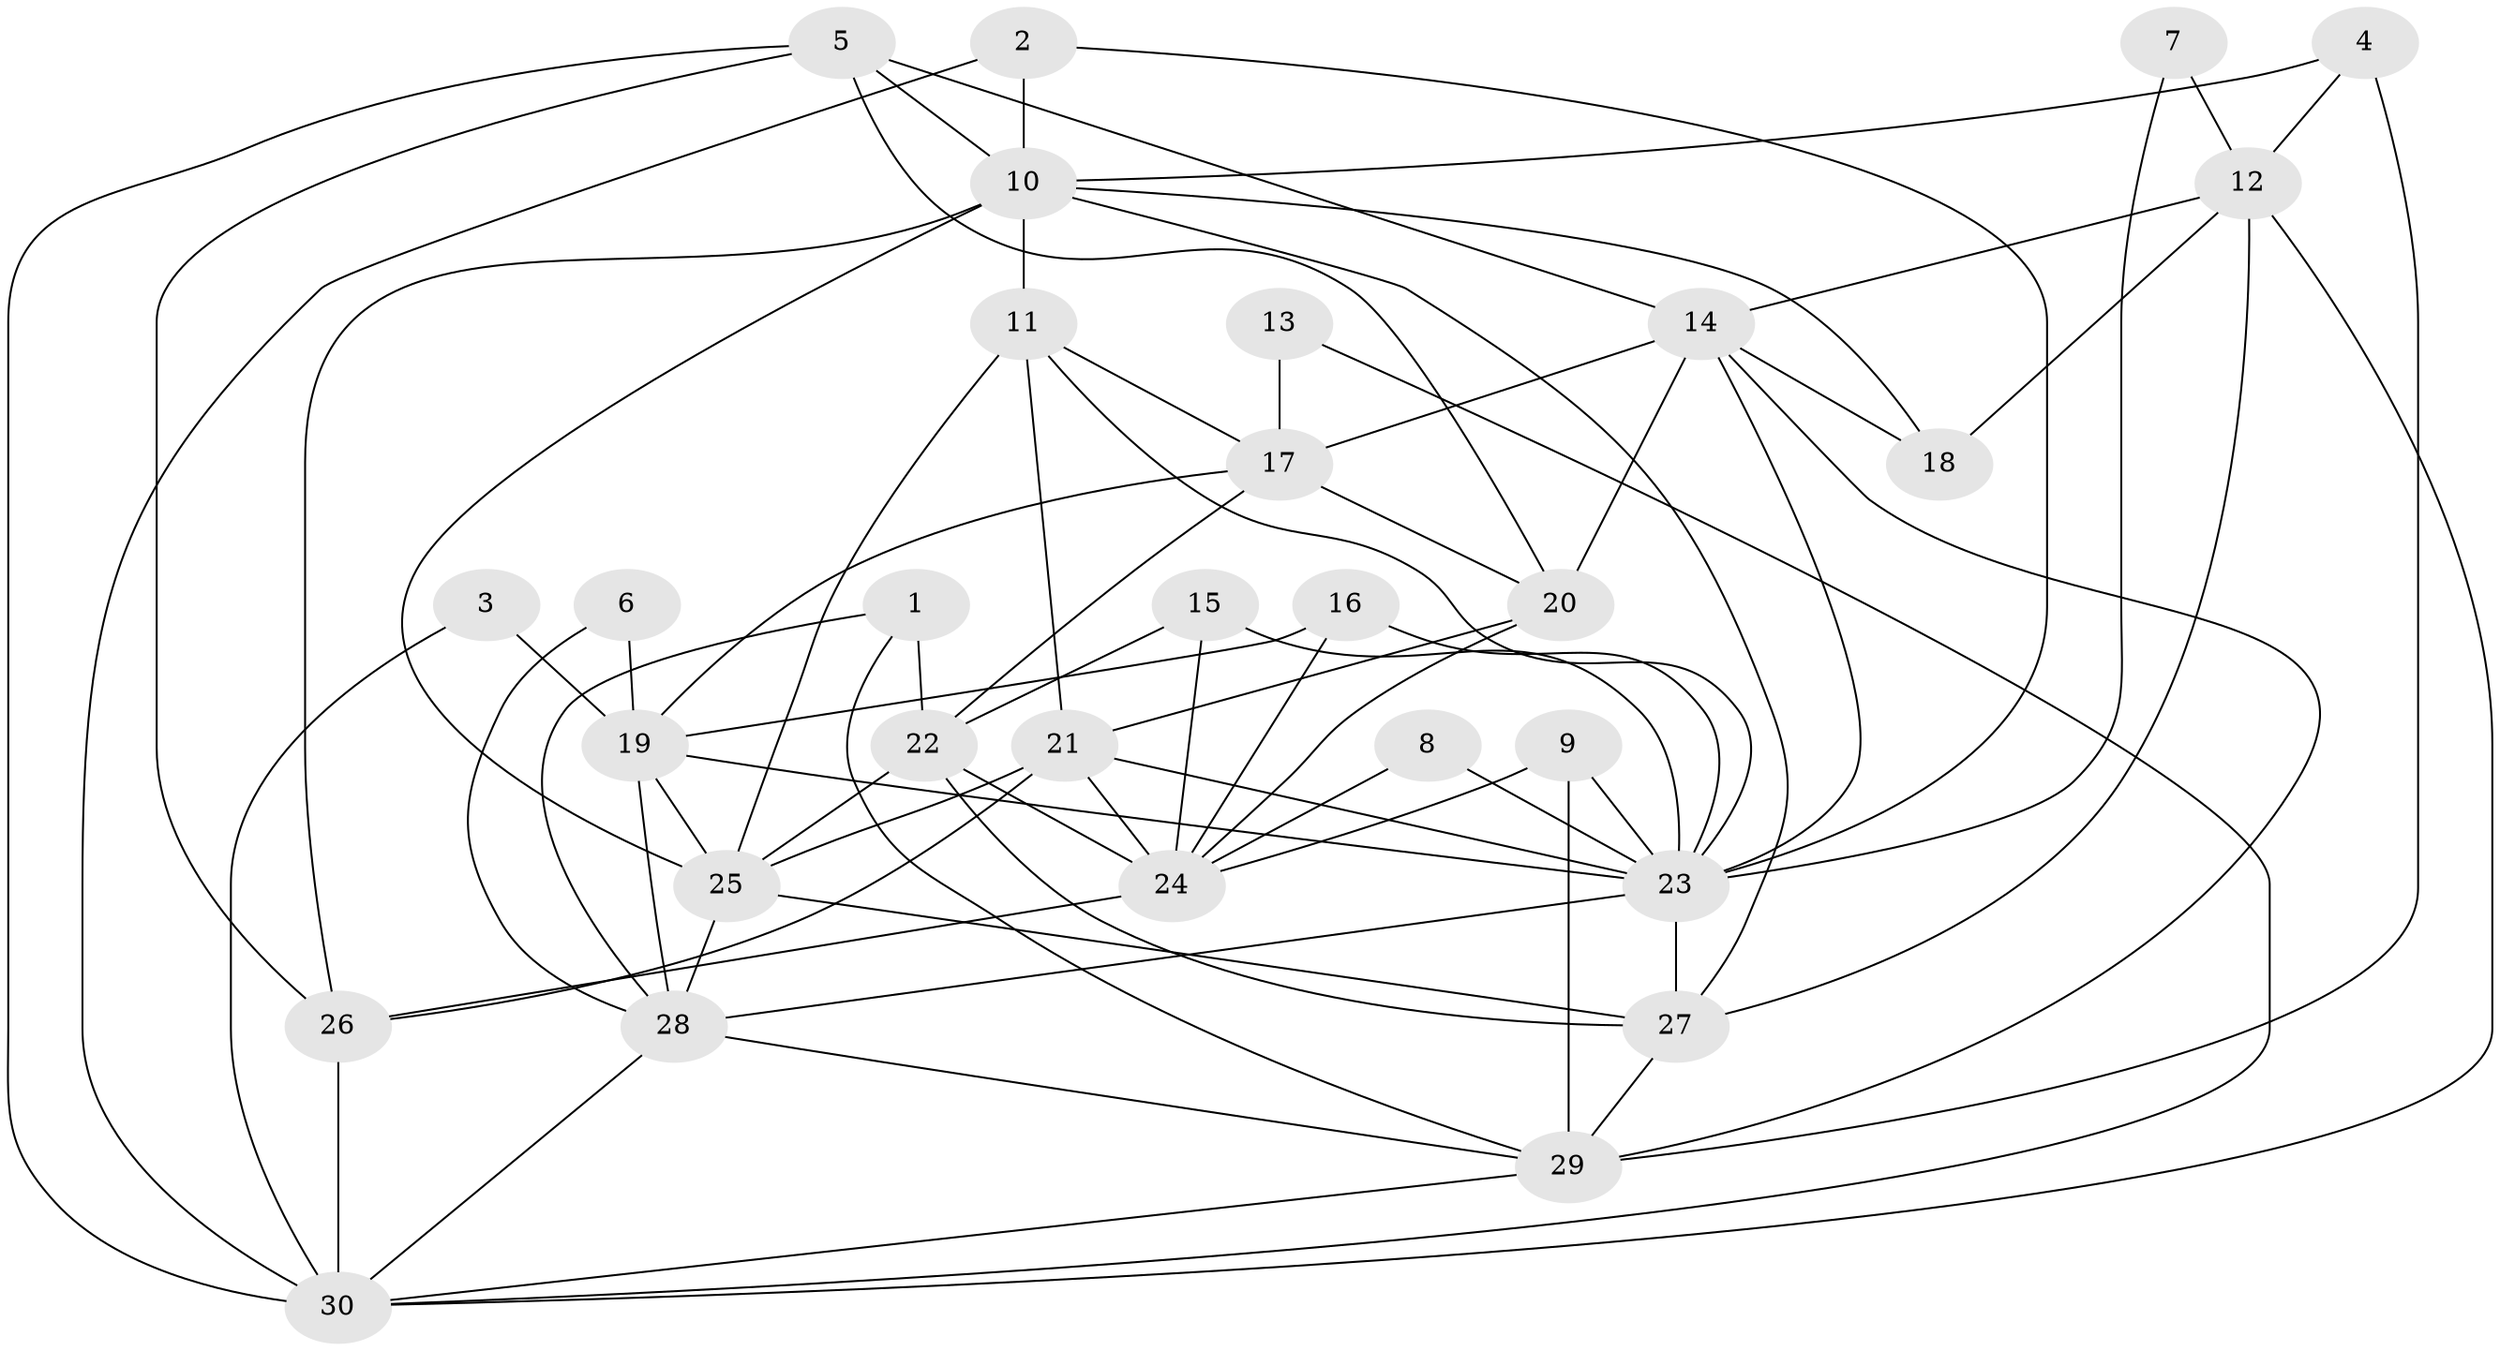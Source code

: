 // original degree distribution, {3: 0.23728813559322035, 6: 0.0847457627118644, 4: 0.2542372881355932, 7: 0.05084745762711865, 2: 0.1694915254237288, 5: 0.1864406779661017, 8: 0.01694915254237288}
// Generated by graph-tools (version 1.1) at 2025/26/03/09/25 03:26:10]
// undirected, 30 vertices, 76 edges
graph export_dot {
graph [start="1"]
  node [color=gray90,style=filled];
  1;
  2;
  3;
  4;
  5;
  6;
  7;
  8;
  9;
  10;
  11;
  12;
  13;
  14;
  15;
  16;
  17;
  18;
  19;
  20;
  21;
  22;
  23;
  24;
  25;
  26;
  27;
  28;
  29;
  30;
  1 -- 22 [weight=1.0];
  1 -- 28 [weight=1.0];
  1 -- 29 [weight=1.0];
  2 -- 10 [weight=1.0];
  2 -- 23 [weight=1.0];
  2 -- 30 [weight=1.0];
  3 -- 19 [weight=1.0];
  3 -- 30 [weight=2.0];
  4 -- 10 [weight=1.0];
  4 -- 12 [weight=1.0];
  4 -- 29 [weight=2.0];
  5 -- 10 [weight=1.0];
  5 -- 14 [weight=2.0];
  5 -- 20 [weight=1.0];
  5 -- 26 [weight=1.0];
  5 -- 30 [weight=2.0];
  6 -- 19 [weight=1.0];
  6 -- 28 [weight=1.0];
  7 -- 12 [weight=1.0];
  7 -- 23 [weight=1.0];
  8 -- 23 [weight=2.0];
  8 -- 24 [weight=1.0];
  9 -- 23 [weight=1.0];
  9 -- 24 [weight=1.0];
  9 -- 29 [weight=2.0];
  10 -- 11 [weight=1.0];
  10 -- 18 [weight=1.0];
  10 -- 25 [weight=1.0];
  10 -- 26 [weight=2.0];
  10 -- 27 [weight=1.0];
  11 -- 17 [weight=1.0];
  11 -- 21 [weight=2.0];
  11 -- 23 [weight=1.0];
  11 -- 25 [weight=1.0];
  12 -- 14 [weight=1.0];
  12 -- 18 [weight=1.0];
  12 -- 27 [weight=1.0];
  12 -- 30 [weight=1.0];
  13 -- 17 [weight=1.0];
  13 -- 30 [weight=1.0];
  14 -- 17 [weight=1.0];
  14 -- 18 [weight=1.0];
  14 -- 20 [weight=1.0];
  14 -- 23 [weight=1.0];
  14 -- 29 [weight=1.0];
  15 -- 22 [weight=1.0];
  15 -- 23 [weight=1.0];
  15 -- 24 [weight=1.0];
  16 -- 19 [weight=1.0];
  16 -- 23 [weight=1.0];
  16 -- 24 [weight=1.0];
  17 -- 19 [weight=1.0];
  17 -- 20 [weight=1.0];
  17 -- 22 [weight=1.0];
  19 -- 23 [weight=1.0];
  19 -- 25 [weight=1.0];
  19 -- 28 [weight=1.0];
  20 -- 21 [weight=1.0];
  20 -- 24 [weight=1.0];
  21 -- 23 [weight=1.0];
  21 -- 24 [weight=2.0];
  21 -- 25 [weight=1.0];
  21 -- 26 [weight=1.0];
  22 -- 24 [weight=1.0];
  22 -- 25 [weight=1.0];
  22 -- 27 [weight=1.0];
  23 -- 27 [weight=1.0];
  23 -- 28 [weight=1.0];
  24 -- 26 [weight=1.0];
  25 -- 27 [weight=1.0];
  25 -- 28 [weight=1.0];
  26 -- 30 [weight=2.0];
  27 -- 29 [weight=2.0];
  28 -- 29 [weight=2.0];
  28 -- 30 [weight=1.0];
  29 -- 30 [weight=1.0];
}
